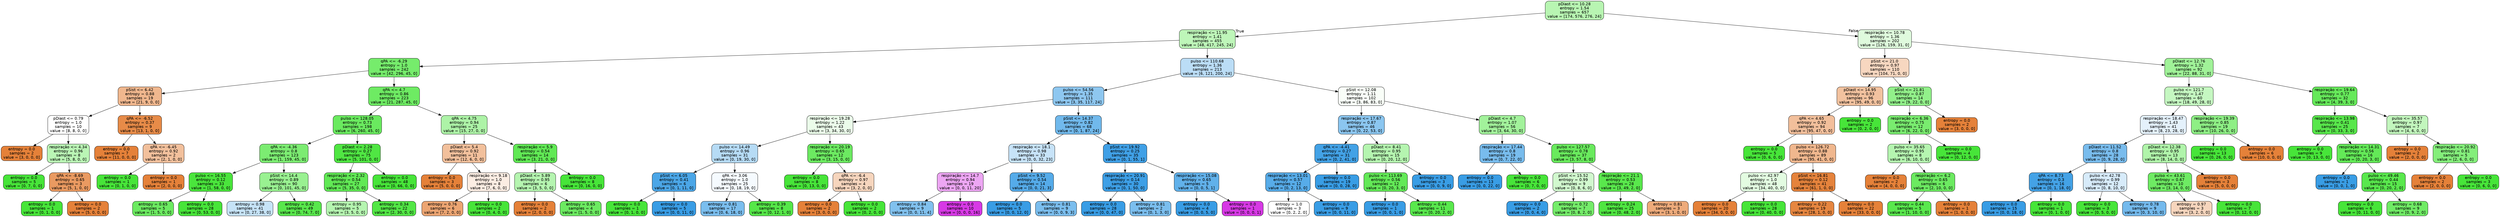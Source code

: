 digraph Tree {
node [shape=box, style="filled, rounded", color="black", fontname="helvetica"] ;
edge [fontname="helvetica"] ;
0 [label="pDiast <= 10.28\nentropy = 1.54\nsamples = 657\nvalue = [174, 576, 276, 24]", fillcolor="#b8f5b2"] ;
1 [label="respiração <= 11.95\nentropy = 1.41\nsamples = 455\nvalue = [48, 417, 245, 24]", fillcolor="#bef6b9"] ;
0 -> 1 [labeldistance=2.5, labelangle=45, headlabel="True"] ;
2 [label="qPA <= -6.29\nentropy = 1.0\nsamples = 242\nvalue = [42, 296, 45, 0]", fillcolor="#76ec6c"] ;
1 -> 2 ;
3 [label="pSist <= 6.42\nentropy = 0.88\nsamples = 19\nvalue = [21, 9, 0, 0]", fillcolor="#f0b78e"] ;
2 -> 3 ;
4 [label="pDiast <= 0.79\nentropy = 1.0\nsamples = 10\nvalue = [8, 8, 0, 0]", fillcolor="#ffffff"] ;
3 -> 4 ;
5 [label="entropy = 0.0\nsamples = 2\nvalue = [3, 0, 0, 0]", fillcolor="#e58139"] ;
4 -> 5 ;
6 [label="respiração <= 4.34\nentropy = 0.96\nsamples = 8\nvalue = [5, 8, 0, 0]", fillcolor="#baf5b5"] ;
4 -> 6 ;
7 [label="entropy = 0.0\nsamples = 5\nvalue = [0, 7, 0, 0]", fillcolor="#47e539"] ;
6 -> 7 ;
8 [label="qPA <= -8.69\nentropy = 0.65\nsamples = 3\nvalue = [5, 1, 0, 0]", fillcolor="#ea9a61"] ;
6 -> 8 ;
9 [label="entropy = 0.0\nsamples = 1\nvalue = [0, 1, 0, 0]", fillcolor="#47e539"] ;
8 -> 9 ;
10 [label="entropy = 0.0\nsamples = 2\nvalue = [5, 0, 0, 0]", fillcolor="#e58139"] ;
8 -> 10 ;
11 [label="qPA <= -6.52\nentropy = 0.37\nsamples = 9\nvalue = [13, 1, 0, 0]", fillcolor="#e78b48"] ;
3 -> 11 ;
12 [label="entropy = 0.0\nsamples = 7\nvalue = [11, 0, 0, 0]", fillcolor="#e58139"] ;
11 -> 12 ;
13 [label="qPA <= -6.45\nentropy = 0.92\nsamples = 2\nvalue = [2, 1, 0, 0]", fillcolor="#f2c09c"] ;
11 -> 13 ;
14 [label="entropy = 0.0\nsamples = 1\nvalue = [0, 1, 0, 0]", fillcolor="#47e539"] ;
13 -> 14 ;
15 [label="entropy = 0.0\nsamples = 1\nvalue = [2, 0, 0, 0]", fillcolor="#e58139"] ;
13 -> 15 ;
16 [label="qPA <= 4.7\nentropy = 0.86\nsamples = 223\nvalue = [21, 287, 45, 0]", fillcolor="#6eeb63"] ;
2 -> 16 ;
17 [label="pulso <= 128.05\nentropy = 0.73\nsamples = 198\nvalue = [6, 260, 45, 0]", fillcolor="#6aea5f"] ;
16 -> 17 ;
18 [label="qPA <= -4.36\nentropy = 0.8\nsamples = 123\nvalue = [1, 159, 45, 0]", fillcolor="#7cec72"] ;
17 -> 18 ;
19 [label="pulso <= 16.55\nentropy = 0.12\nsamples = 33\nvalue = [1, 58, 0, 0]", fillcolor="#4ae53c"] ;
18 -> 19 ;
20 [label="entropy = 0.65\nsamples = 5\nvalue = [1, 5, 0, 0]", fillcolor="#6cea61"] ;
19 -> 20 ;
21 [label="entropy = 0.0\nsamples = 28\nvalue = [0, 53, 0, 0]", fillcolor="#47e539"] ;
19 -> 21 ;
22 [label="pSist <= 14.4\nentropy = 0.89\nsamples = 90\nvalue = [0, 101, 45, 0]", fillcolor="#99f191"] ;
18 -> 22 ;
23 [label="entropy = 0.98\nsamples = 41\nvalue = [0, 27, 38, 0]", fillcolor="#c6e3f7"] ;
22 -> 23 ;
24 [label="entropy = 0.42\nsamples = 49\nvalue = [0, 74, 7, 0]", fillcolor="#58e74c"] ;
22 -> 24 ;
25 [label="pDiast <= 2.28\nentropy = 0.27\nsamples = 75\nvalue = [5, 101, 0, 0]", fillcolor="#50e643"] ;
17 -> 25 ;
26 [label="respiração <= 2.32\nentropy = 0.54\nsamples = 27\nvalue = [5, 35, 0, 0]", fillcolor="#61e955"] ;
25 -> 26 ;
27 [label="entropy = 0.95\nsamples = 5\nvalue = [3, 5, 0, 0]", fillcolor="#b5f5b0"] ;
26 -> 27 ;
28 [label="entropy = 0.34\nsamples = 22\nvalue = [2, 30, 0, 0]", fillcolor="#53e746"] ;
26 -> 28 ;
29 [label="entropy = 0.0\nsamples = 48\nvalue = [0, 66, 0, 0]", fillcolor="#47e539"] ;
25 -> 29 ;
30 [label="qPA <= 4.75\nentropy = 0.94\nsamples = 25\nvalue = [15, 27, 0, 0]", fillcolor="#adf3a7"] ;
16 -> 30 ;
31 [label="pDiast <= 5.4\nentropy = 0.92\nsamples = 11\nvalue = [12, 6, 0, 0]", fillcolor="#f2c09c"] ;
30 -> 31 ;
32 [label="entropy = 0.0\nsamples = 3\nvalue = [5, 0, 0, 0]", fillcolor="#e58139"] ;
31 -> 32 ;
33 [label="respiração <= 9.18\nentropy = 1.0\nsamples = 8\nvalue = [7, 6, 0, 0]", fillcolor="#fbede3"] ;
31 -> 33 ;
34 [label="entropy = 0.76\nsamples = 6\nvalue = [7, 2, 0, 0]", fillcolor="#eca572"] ;
33 -> 34 ;
35 [label="entropy = 0.0\nsamples = 2\nvalue = [0, 4, 0, 0]", fillcolor="#47e539"] ;
33 -> 35 ;
36 [label="respiração <= 5.9\nentropy = 0.54\nsamples = 14\nvalue = [3, 21, 0, 0]", fillcolor="#61e955"] ;
30 -> 36 ;
37 [label="pDiast <= 5.89\nentropy = 0.95\nsamples = 6\nvalue = [3, 5, 0, 0]", fillcolor="#b5f5b0"] ;
36 -> 37 ;
38 [label="entropy = 0.0\nsamples = 2\nvalue = [2, 0, 0, 0]", fillcolor="#e58139"] ;
37 -> 38 ;
39 [label="entropy = 0.65\nsamples = 4\nvalue = [1, 5, 0, 0]", fillcolor="#6cea61"] ;
37 -> 39 ;
40 [label="entropy = 0.0\nsamples = 8\nvalue = [0, 16, 0, 0]", fillcolor="#47e539"] ;
36 -> 40 ;
41 [label="pulso <= 110.68\nentropy = 1.36\nsamples = 213\nvalue = [6, 121, 200, 24]", fillcolor="#bbddf6"] ;
1 -> 41 ;
42 [label="pulso <= 54.56\nentropy = 1.35\nsamples = 111\nvalue = [3, 35, 117, 24]", fillcolor="#8ec7f0"] ;
41 -> 42 ;
43 [label="respiração <= 19.28\nentropy = 1.22\nsamples = 43\nvalue = [3, 34, 30, 0]", fillcolor="#ebfcea"] ;
42 -> 43 ;
44 [label="pulso <= 14.49\nentropy = 0.96\nsamples = 31\nvalue = [0, 19, 30, 0]", fillcolor="#b6dbf5"] ;
43 -> 44 ;
45 [label="pSist <= 6.05\nentropy = 0.41\nsamples = 6\nvalue = [0, 1, 11, 0]", fillcolor="#4ba6e7"] ;
44 -> 45 ;
46 [label="entropy = 0.0\nsamples = 1\nvalue = [0, 1, 0, 0]", fillcolor="#47e539"] ;
45 -> 46 ;
47 [label="entropy = 0.0\nsamples = 5\nvalue = [0, 0, 11, 0]", fillcolor="#399de5"] ;
45 -> 47 ;
48 [label="qPA <= 3.06\nentropy = 1.0\nsamples = 25\nvalue = [0, 18, 19, 0]", fillcolor="#f5fafe"] ;
44 -> 48 ;
49 [label="entropy = 0.81\nsamples = 17\nvalue = [0, 6, 18, 0]", fillcolor="#7bbeee"] ;
48 -> 49 ;
50 [label="entropy = 0.39\nsamples = 8\nvalue = [0, 12, 1, 0]", fillcolor="#56e749"] ;
48 -> 50 ;
51 [label="respiração <= 20.19\nentropy = 0.65\nsamples = 12\nvalue = [3, 15, 0, 0]", fillcolor="#6cea61"] ;
43 -> 51 ;
52 [label="entropy = 0.0\nsamples = 8\nvalue = [0, 13, 0, 0]", fillcolor="#47e539"] ;
51 -> 52 ;
53 [label="qPA <= -6.4\nentropy = 0.97\nsamples = 4\nvalue = [3, 2, 0, 0]", fillcolor="#f6d5bd"] ;
51 -> 53 ;
54 [label="entropy = 0.0\nsamples = 2\nvalue = [3, 0, 0, 0]", fillcolor="#e58139"] ;
53 -> 54 ;
55 [label="entropy = 0.0\nsamples = 2\nvalue = [0, 2, 0, 0]", fillcolor="#47e539"] ;
53 -> 55 ;
56 [label="pSist <= 14.37\nentropy = 0.82\nsamples = 68\nvalue = [0, 1, 87, 24]", fillcolor="#71b9ec"] ;
42 -> 56 ;
57 [label="respiração <= 18.1\nentropy = 0.98\nsamples = 33\nvalue = [0, 0, 32, 23]", fillcolor="#c7e3f8"] ;
56 -> 57 ;
58 [label="respiração <= 14.7\nentropy = 0.94\nsamples = 19\nvalue = [0, 0, 11, 20]", fillcolor="#eda6f3"] ;
57 -> 58 ;
59 [label="entropy = 0.84\nsamples = 9\nvalue = [0, 0, 11, 4]", fillcolor="#81c1ee"] ;
58 -> 59 ;
60 [label="entropy = 0.0\nsamples = 10\nvalue = [0, 0, 0, 16]", fillcolor="#d739e5"] ;
58 -> 60 ;
61 [label="pSist <= 9.52\nentropy = 0.54\nsamples = 14\nvalue = [0, 0, 21, 3]", fillcolor="#55abe9"] ;
57 -> 61 ;
62 [label="entropy = 0.0\nsamples = 5\nvalue = [0, 0, 12, 0]", fillcolor="#399de5"] ;
61 -> 62 ;
63 [label="entropy = 0.81\nsamples = 9\nvalue = [0, 0, 9, 3]", fillcolor="#7bbeee"] ;
61 -> 63 ;
64 [label="pSist <= 19.92\nentropy = 0.25\nsamples = 35\nvalue = [0, 1, 55, 1]", fillcolor="#40a0e6"] ;
56 -> 64 ;
65 [label="respiração <= 20.91\nentropy = 0.14\nsamples = 30\nvalue = [0, 1, 50, 0]", fillcolor="#3d9fe6"] ;
64 -> 65 ;
66 [label="entropy = 0.0\nsamples = 28\nvalue = [0, 0, 47, 0]", fillcolor="#399de5"] ;
65 -> 66 ;
67 [label="entropy = 0.81\nsamples = 2\nvalue = [0, 1, 3, 0]", fillcolor="#7bbeee"] ;
65 -> 67 ;
68 [label="respiração <= 15.08\nentropy = 0.65\nsamples = 5\nvalue = [0, 0, 5, 1]", fillcolor="#61b1ea"] ;
64 -> 68 ;
69 [label="entropy = 0.0\nsamples = 4\nvalue = [0, 0, 5, 0]", fillcolor="#399de5"] ;
68 -> 69 ;
70 [label="entropy = 0.0\nsamples = 1\nvalue = [0, 0, 0, 1]", fillcolor="#d739e5"] ;
68 -> 70 ;
71 [label="pSist <= 12.08\nentropy = 1.11\nsamples = 102\nvalue = [3, 86, 83, 0]", fillcolor="#f9fef8"] ;
41 -> 71 ;
72 [label="respiração <= 17.67\nentropy = 0.87\nsamples = 46\nvalue = [0, 22, 53, 0]", fillcolor="#8bc6f0"] ;
71 -> 72 ;
73 [label="qPA <= -4.41\nentropy = 0.27\nsamples = 31\nvalue = [0, 2, 41, 0]", fillcolor="#43a2e6"] ;
72 -> 73 ;
74 [label="respiração <= 13.01\nentropy = 0.57\nsamples = 12\nvalue = [0, 2, 13, 0]", fillcolor="#57ace9"] ;
73 -> 74 ;
75 [label="entropy = 1.0\nsamples = 3\nvalue = [0, 2, 2, 0]", fillcolor="#ffffff"] ;
74 -> 75 ;
76 [label="entropy = 0.0\nsamples = 9\nvalue = [0, 0, 11, 0]", fillcolor="#399de5"] ;
74 -> 76 ;
77 [label="entropy = 0.0\nsamples = 19\nvalue = [0, 0, 28, 0]", fillcolor="#399de5"] ;
73 -> 77 ;
78 [label="pDiast <= 8.41\nentropy = 0.95\nsamples = 15\nvalue = [0, 20, 12, 0]", fillcolor="#b5f5b0"] ;
72 -> 78 ;
79 [label="pulso <= 113.69\nentropy = 0.56\nsamples = 12\nvalue = [0, 20, 3, 0]", fillcolor="#63e957"] ;
78 -> 79 ;
80 [label="entropy = 0.0\nsamples = 1\nvalue = [0, 0, 1, 0]", fillcolor="#399de5"] ;
79 -> 80 ;
81 [label="entropy = 0.44\nsamples = 11\nvalue = [0, 20, 2, 0]", fillcolor="#59e84d"] ;
79 -> 81 ;
82 [label="entropy = 0.0\nsamples = 3\nvalue = [0, 0, 9, 0]", fillcolor="#399de5"] ;
78 -> 82 ;
83 [label="pDiast <= 4.7\nentropy = 1.07\nsamples = 56\nvalue = [3, 64, 30, 0]", fillcolor="#a2f29b"] ;
71 -> 83 ;
84 [label="respiração <= 17.44\nentropy = 0.8\nsamples = 19\nvalue = [0, 7, 22, 0]", fillcolor="#78bced"] ;
83 -> 84 ;
85 [label="entropy = 0.0\nsamples = 13\nvalue = [0, 0, 22, 0]", fillcolor="#399de5"] ;
84 -> 85 ;
86 [label="entropy = 0.0\nsamples = 6\nvalue = [0, 7, 0, 0]", fillcolor="#47e539"] ;
84 -> 86 ;
87 [label="pulso <= 127.57\nentropy = 0.78\nsamples = 37\nvalue = [3, 57, 8, 0]", fillcolor="#69ea5d"] ;
83 -> 87 ;
88 [label="pSist <= 15.52\nentropy = 0.99\nsamples = 9\nvalue = [0, 8, 6, 0]", fillcolor="#d1f8ce"] ;
87 -> 88 ;
89 [label="entropy = 0.0\nsamples = 2\nvalue = [0, 0, 4, 0]", fillcolor="#399de5"] ;
88 -> 89 ;
90 [label="entropy = 0.72\nsamples = 7\nvalue = [0, 8, 2, 0]", fillcolor="#75ec6a"] ;
88 -> 90 ;
91 [label="respiração <= 21.1\nentropy = 0.53\nsamples = 28\nvalue = [3, 49, 2, 0]", fillcolor="#59e84c"] ;
87 -> 91 ;
92 [label="entropy = 0.24\nsamples = 25\nvalue = [0, 48, 2, 0]", fillcolor="#4fe641"] ;
91 -> 92 ;
93 [label="entropy = 0.81\nsamples = 3\nvalue = [3, 1, 0, 0]", fillcolor="#eeab7b"] ;
91 -> 93 ;
94 [label="respiração <= 10.78\nentropy = 1.36\nsamples = 202\nvalue = [126, 159, 31, 0]", fillcolor="#dffadd"] ;
0 -> 94 [labeldistance=2.5, labelangle=-45, headlabel="False"] ;
95 [label="pSist <= 21.0\nentropy = 0.97\nsamples = 110\nvalue = [104, 71, 0, 0]", fillcolor="#f7d7c0"] ;
94 -> 95 ;
96 [label="pDiast <= 14.95\nentropy = 0.93\nsamples = 96\nvalue = [95, 49, 0, 0]", fillcolor="#f2c29f"] ;
95 -> 96 ;
97 [label="qPA <= 4.65\nentropy = 0.92\nsamples = 94\nvalue = [95, 47, 0, 0]", fillcolor="#f2bf9b"] ;
96 -> 97 ;
98 [label="entropy = 0.0\nsamples = 5\nvalue = [0, 6, 0, 0]", fillcolor="#47e539"] ;
97 -> 98 ;
99 [label="pulso <= 126.72\nentropy = 0.88\nsamples = 89\nvalue = [95, 41, 0, 0]", fillcolor="#f0b78e"] ;
97 -> 99 ;
100 [label="pulso <= 42.97\nentropy = 1.0\nsamples = 48\nvalue = [34, 40, 0, 0]", fillcolor="#e3fbe1"] ;
99 -> 100 ;
101 [label="entropy = 0.0\nsamples = 20\nvalue = [34, 0, 0, 0]", fillcolor="#e58139"] ;
100 -> 101 ;
102 [label="entropy = 0.0\nsamples = 28\nvalue = [0, 40, 0, 0]", fillcolor="#47e539"] ;
100 -> 102 ;
103 [label="pSist <= 16.81\nentropy = 0.12\nsamples = 41\nvalue = [61, 1, 0, 0]", fillcolor="#e5833c"] ;
99 -> 103 ;
104 [label="entropy = 0.22\nsamples = 19\nvalue = [28, 1, 0, 0]", fillcolor="#e68640"] ;
103 -> 104 ;
105 [label="entropy = 0.0\nsamples = 22\nvalue = [33, 0, 0, 0]", fillcolor="#e58139"] ;
103 -> 105 ;
106 [label="entropy = 0.0\nsamples = 2\nvalue = [0, 2, 0, 0]", fillcolor="#47e539"] ;
96 -> 106 ;
107 [label="pSist <= 21.81\nentropy = 0.87\nsamples = 14\nvalue = [9, 22, 0, 0]", fillcolor="#92f08a"] ;
95 -> 107 ;
108 [label="respiração <= 6.36\nentropy = 0.75\nsamples = 12\nvalue = [6, 22, 0, 0]", fillcolor="#79ec6f"] ;
107 -> 108 ;
109 [label="pulso <= 35.65\nentropy = 0.95\nsamples = 8\nvalue = [6, 10, 0, 0]", fillcolor="#b5f5b0"] ;
108 -> 109 ;
110 [label="entropy = 0.0\nsamples = 2\nvalue = [4, 0, 0, 0]", fillcolor="#e58139"] ;
109 -> 110 ;
111 [label="respiração <= 6.2\nentropy = 0.65\nsamples = 6\nvalue = [2, 10, 0, 0]", fillcolor="#6cea61"] ;
109 -> 111 ;
112 [label="entropy = 0.44\nsamples = 5\nvalue = [1, 10, 0, 0]", fillcolor="#59e84d"] ;
111 -> 112 ;
113 [label="entropy = 0.0\nsamples = 1\nvalue = [1, 0, 0, 0]", fillcolor="#e58139"] ;
111 -> 113 ;
114 [label="entropy = 0.0\nsamples = 4\nvalue = [0, 12, 0, 0]", fillcolor="#47e539"] ;
108 -> 114 ;
115 [label="entropy = 0.0\nsamples = 2\nvalue = [3, 0, 0, 0]", fillcolor="#e58139"] ;
107 -> 115 ;
116 [label="pDiast <= 12.76\nentropy = 1.32\nsamples = 92\nvalue = [22, 88, 31, 0]", fillcolor="#a0f298"] ;
94 -> 116 ;
117 [label="pulso <= 121.7\nentropy = 1.47\nsamples = 60\nvalue = [18, 49, 28, 0]", fillcolor="#c5f7c1"] ;
116 -> 117 ;
118 [label="respiração <= 18.47\nentropy = 1.43\nsamples = 41\nvalue = [8, 23, 28, 0]", fillcolor="#e4f1fb"] ;
117 -> 118 ;
119 [label="pDiast <= 11.52\nentropy = 0.8\nsamples = 28\nvalue = [0, 9, 28, 0]", fillcolor="#79bced"] ;
118 -> 119 ;
120 [label="qPA <= 8.73\nentropy = 0.3\nsamples = 16\nvalue = [0, 1, 18, 0]", fillcolor="#44a2e6"] ;
119 -> 120 ;
121 [label="entropy = 0.0\nsamples = 15\nvalue = [0, 0, 18, 0]", fillcolor="#399de5"] ;
120 -> 121 ;
122 [label="entropy = 0.0\nsamples = 1\nvalue = [0, 1, 0, 0]", fillcolor="#47e539"] ;
120 -> 122 ;
123 [label="pulso <= 42.78\nentropy = 0.99\nsamples = 12\nvalue = [0, 8, 10, 0]", fillcolor="#d7ebfa"] ;
119 -> 123 ;
124 [label="entropy = 0.0\nsamples = 3\nvalue = [0, 5, 0, 0]", fillcolor="#47e539"] ;
123 -> 124 ;
125 [label="entropy = 0.78\nsamples = 9\nvalue = [0, 3, 10, 0]", fillcolor="#74baed"] ;
123 -> 125 ;
126 [label="pDiast <= 12.38\nentropy = 0.95\nsamples = 13\nvalue = [8, 14, 0, 0]", fillcolor="#b0f4aa"] ;
118 -> 126 ;
127 [label="pulso <= 43.61\nentropy = 0.67\nsamples = 10\nvalue = [3, 14, 0, 0]", fillcolor="#6eeb63"] ;
126 -> 127 ;
128 [label="entropy = 0.97\nsamples = 3\nvalue = [3, 2, 0, 0]", fillcolor="#f6d5bd"] ;
127 -> 128 ;
129 [label="entropy = 0.0\nsamples = 7\nvalue = [0, 12, 0, 0]", fillcolor="#47e539"] ;
127 -> 129 ;
130 [label="entropy = 0.0\nsamples = 3\nvalue = [5, 0, 0, 0]", fillcolor="#e58139"] ;
126 -> 130 ;
131 [label="respiração <= 19.39\nentropy = 0.85\nsamples = 19\nvalue = [10, 26, 0, 0]", fillcolor="#8eef85"] ;
117 -> 131 ;
132 [label="entropy = 0.0\nsamples = 13\nvalue = [0, 26, 0, 0]", fillcolor="#47e539"] ;
131 -> 132 ;
133 [label="entropy = 0.0\nsamples = 6\nvalue = [10, 0, 0, 0]", fillcolor="#e58139"] ;
131 -> 133 ;
134 [label="respiração <= 19.64\nentropy = 0.77\nsamples = 32\nvalue = [4, 39, 3, 0]", fillcolor="#66e95a"] ;
116 -> 134 ;
135 [label="respiração <= 13.98\nentropy = 0.41\nsamples = 25\nvalue = [0, 33, 3, 0]", fillcolor="#58e74b"] ;
134 -> 135 ;
136 [label="entropy = 0.0\nsamples = 9\nvalue = [0, 13, 0, 0]", fillcolor="#47e539"] ;
135 -> 136 ;
137 [label="respiração <= 14.31\nentropy = 0.56\nsamples = 16\nvalue = [0, 20, 3, 0]", fillcolor="#63e957"] ;
135 -> 137 ;
138 [label="entropy = 0.0\nsamples = 1\nvalue = [0, 0, 1, 0]", fillcolor="#399de5"] ;
137 -> 138 ;
139 [label="pulso <= 49.46\nentropy = 0.44\nsamples = 15\nvalue = [0, 20, 2, 0]", fillcolor="#59e84d"] ;
137 -> 139 ;
140 [label="entropy = 0.0\nsamples = 6\nvalue = [0, 11, 0, 0]", fillcolor="#47e539"] ;
139 -> 140 ;
141 [label="entropy = 0.68\nsamples = 9\nvalue = [0, 9, 2, 0]", fillcolor="#70eb65"] ;
139 -> 141 ;
142 [label="pulso <= 35.57\nentropy = 0.97\nsamples = 7\nvalue = [4, 6, 0, 0]", fillcolor="#c2f6bd"] ;
134 -> 142 ;
143 [label="entropy = 0.0\nsamples = 2\nvalue = [2, 0, 0, 0]", fillcolor="#e58139"] ;
142 -> 143 ;
144 [label="respiração <= 20.92\nentropy = 0.81\nsamples = 5\nvalue = [2, 6, 0, 0]", fillcolor="#84ee7b"] ;
142 -> 144 ;
145 [label="entropy = 0.0\nsamples = 2\nvalue = [2, 0, 0, 0]", fillcolor="#e58139"] ;
144 -> 145 ;
146 [label="entropy = 0.0\nsamples = 3\nvalue = [0, 6, 0, 0]", fillcolor="#47e539"] ;
144 -> 146 ;
}